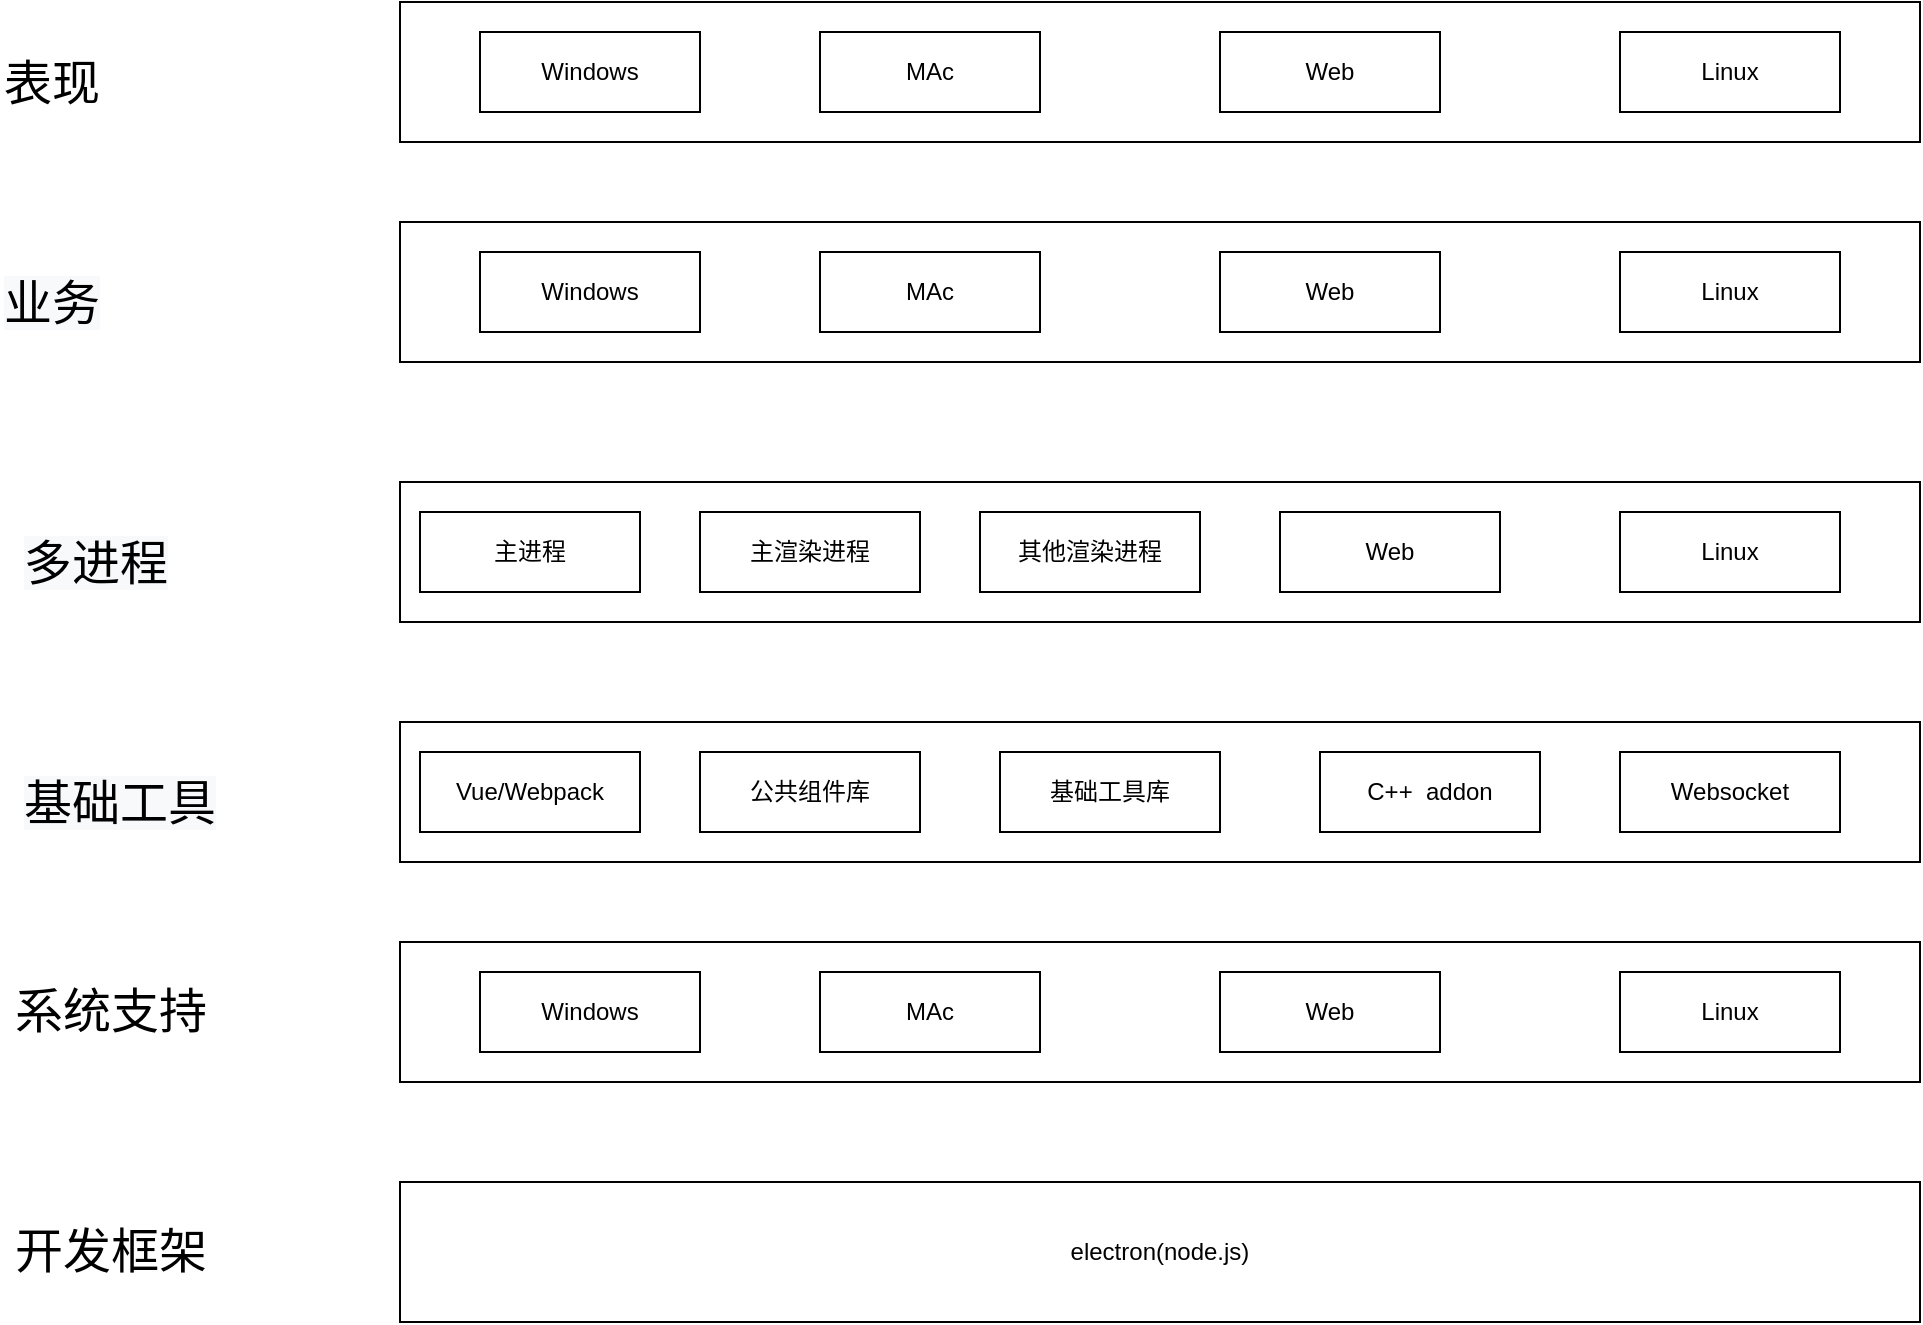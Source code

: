 <mxfile version="14.7.7" type="github">
  <diagram id="eovw46NMKYzmCpCr1AMo" name="Page-1">
    <mxGraphModel dx="1426" dy="634" grid="1" gridSize="10" guides="1" tooltips="1" connect="1" arrows="1" fold="1" page="1" pageScale="1" pageWidth="1654" pageHeight="2336" math="0" shadow="0">
      <root>
        <mxCell id="0" />
        <mxCell id="1" parent="0" />
        <mxCell id="_q4OyWZm5zjV7-XpQhUj-1" value="" style="rounded=0;whiteSpace=wrap;html=1;" vertex="1" parent="1">
          <mxGeometry x="400" y="490" width="760" height="70" as="geometry" />
        </mxCell>
        <mxCell id="_q4OyWZm5zjV7-XpQhUj-2" value="Windows" style="rounded=0;whiteSpace=wrap;html=1;" vertex="1" parent="1">
          <mxGeometry x="440" y="505" width="110" height="40" as="geometry" />
        </mxCell>
        <mxCell id="_q4OyWZm5zjV7-XpQhUj-3" value="MAc" style="rounded=0;whiteSpace=wrap;html=1;" vertex="1" parent="1">
          <mxGeometry x="610" y="505" width="110" height="40" as="geometry" />
        </mxCell>
        <mxCell id="_q4OyWZm5zjV7-XpQhUj-4" value="Web" style="rounded=0;whiteSpace=wrap;html=1;" vertex="1" parent="1">
          <mxGeometry x="810" y="505" width="110" height="40" as="geometry" />
        </mxCell>
        <mxCell id="_q4OyWZm5zjV7-XpQhUj-5" value="Linux" style="rounded=0;whiteSpace=wrap;html=1;" vertex="1" parent="1">
          <mxGeometry x="1010" y="505" width="110" height="40" as="geometry" />
        </mxCell>
        <mxCell id="_q4OyWZm5zjV7-XpQhUj-7" value="electron(node.js)" style="rounded=0;whiteSpace=wrap;html=1;" vertex="1" parent="1">
          <mxGeometry x="400" y="610" width="760" height="70" as="geometry" />
        </mxCell>
        <mxCell id="_q4OyWZm5zjV7-XpQhUj-8" value="&lt;font style=&quot;font-size: 24px&quot;&gt;开发框架&lt;/font&gt;" style="text;html=1;align=center;verticalAlign=middle;resizable=0;points=[];autosize=1;strokeColor=none;" vertex="1" parent="1">
          <mxGeometry x="200" y="635" width="110" height="20" as="geometry" />
        </mxCell>
        <mxCell id="_q4OyWZm5zjV7-XpQhUj-9" value="&lt;font style=&quot;font-size: 24px&quot;&gt;系统支持&lt;/font&gt;" style="text;html=1;align=center;verticalAlign=middle;resizable=0;points=[];autosize=1;strokeColor=none;" vertex="1" parent="1">
          <mxGeometry x="200" y="515" width="110" height="20" as="geometry" />
        </mxCell>
        <mxCell id="_q4OyWZm5zjV7-XpQhUj-12" value="" style="rounded=0;whiteSpace=wrap;html=1;" vertex="1" parent="1">
          <mxGeometry x="400" y="380" width="760" height="70" as="geometry" />
        </mxCell>
        <mxCell id="_q4OyWZm5zjV7-XpQhUj-13" value="Vue/Webpack" style="rounded=0;whiteSpace=wrap;html=1;" vertex="1" parent="1">
          <mxGeometry x="410" y="395" width="110" height="40" as="geometry" />
        </mxCell>
        <mxCell id="_q4OyWZm5zjV7-XpQhUj-14" value="公共组件库" style="rounded=0;whiteSpace=wrap;html=1;" vertex="1" parent="1">
          <mxGeometry x="550" y="395" width="110" height="40" as="geometry" />
        </mxCell>
        <mxCell id="_q4OyWZm5zjV7-XpQhUj-16" value="Websocket" style="rounded=0;whiteSpace=wrap;html=1;" vertex="1" parent="1">
          <mxGeometry x="1010" y="395" width="110" height="40" as="geometry" />
        </mxCell>
        <mxCell id="_q4OyWZm5zjV7-XpQhUj-17" value="" style="rounded=0;whiteSpace=wrap;html=1;" vertex="1" parent="1">
          <mxGeometry x="400" y="260" width="760" height="70" as="geometry" />
        </mxCell>
        <mxCell id="_q4OyWZm5zjV7-XpQhUj-18" value="主进程" style="rounded=0;whiteSpace=wrap;html=1;" vertex="1" parent="1">
          <mxGeometry x="410" y="275" width="110" height="40" as="geometry" />
        </mxCell>
        <mxCell id="_q4OyWZm5zjV7-XpQhUj-19" value="主渲染进程" style="rounded=0;whiteSpace=wrap;html=1;" vertex="1" parent="1">
          <mxGeometry x="550" y="275" width="110" height="40" as="geometry" />
        </mxCell>
        <mxCell id="_q4OyWZm5zjV7-XpQhUj-20" value="其他渲染进程" style="rounded=0;whiteSpace=wrap;html=1;" vertex="1" parent="1">
          <mxGeometry x="690" y="275" width="110" height="40" as="geometry" />
        </mxCell>
        <mxCell id="_q4OyWZm5zjV7-XpQhUj-21" value="Linux" style="rounded=0;whiteSpace=wrap;html=1;" vertex="1" parent="1">
          <mxGeometry x="1010" y="275" width="110" height="40" as="geometry" />
        </mxCell>
        <mxCell id="_q4OyWZm5zjV7-XpQhUj-22" value="" style="rounded=0;whiteSpace=wrap;html=1;" vertex="1" parent="1">
          <mxGeometry x="400" y="130" width="760" height="70" as="geometry" />
        </mxCell>
        <mxCell id="_q4OyWZm5zjV7-XpQhUj-23" value="Windows" style="rounded=0;whiteSpace=wrap;html=1;" vertex="1" parent="1">
          <mxGeometry x="440" y="145" width="110" height="40" as="geometry" />
        </mxCell>
        <mxCell id="_q4OyWZm5zjV7-XpQhUj-24" value="MAc" style="rounded=0;whiteSpace=wrap;html=1;" vertex="1" parent="1">
          <mxGeometry x="610" y="145" width="110" height="40" as="geometry" />
        </mxCell>
        <mxCell id="_q4OyWZm5zjV7-XpQhUj-25" value="Web" style="rounded=0;whiteSpace=wrap;html=1;" vertex="1" parent="1">
          <mxGeometry x="810" y="145" width="110" height="40" as="geometry" />
        </mxCell>
        <mxCell id="_q4OyWZm5zjV7-XpQhUj-26" value="Linux" style="rounded=0;whiteSpace=wrap;html=1;" vertex="1" parent="1">
          <mxGeometry x="1010" y="145" width="110" height="40" as="geometry" />
        </mxCell>
        <mxCell id="_q4OyWZm5zjV7-XpQhUj-27" value="" style="rounded=0;whiteSpace=wrap;html=1;" vertex="1" parent="1">
          <mxGeometry x="400" y="20" width="760" height="70" as="geometry" />
        </mxCell>
        <mxCell id="_q4OyWZm5zjV7-XpQhUj-28" value="Windows" style="rounded=0;whiteSpace=wrap;html=1;" vertex="1" parent="1">
          <mxGeometry x="440" y="35" width="110" height="40" as="geometry" />
        </mxCell>
        <mxCell id="_q4OyWZm5zjV7-XpQhUj-29" value="MAc" style="rounded=0;whiteSpace=wrap;html=1;" vertex="1" parent="1">
          <mxGeometry x="610" y="35" width="110" height="40" as="geometry" />
        </mxCell>
        <mxCell id="_q4OyWZm5zjV7-XpQhUj-30" value="Web" style="rounded=0;whiteSpace=wrap;html=1;" vertex="1" parent="1">
          <mxGeometry x="810" y="35" width="110" height="40" as="geometry" />
        </mxCell>
        <mxCell id="_q4OyWZm5zjV7-XpQhUj-31" value="Linux" style="rounded=0;whiteSpace=wrap;html=1;" vertex="1" parent="1">
          <mxGeometry x="1010" y="35" width="110" height="40" as="geometry" />
        </mxCell>
        <mxCell id="_q4OyWZm5zjV7-XpQhUj-32" value="&lt;span style=&quot;color: rgb(0 , 0 , 0) ; font-family: &amp;#34;helvetica&amp;#34; ; font-size: 24px ; font-style: normal ; font-weight: 400 ; letter-spacing: normal ; text-align: center ; text-indent: 0px ; text-transform: none ; word-spacing: 0px ; background-color: rgb(248 , 249 , 250) ; display: inline ; float: none&quot;&gt;基础工具&lt;/span&gt;" style="text;whiteSpace=wrap;html=1;" vertex="1" parent="1">
          <mxGeometry x="210" y="400" width="120" height="30" as="geometry" />
        </mxCell>
        <mxCell id="_q4OyWZm5zjV7-XpQhUj-33" value="&lt;span style=&quot;color: rgb(0 , 0 , 0) ; font-family: &amp;#34;helvetica&amp;#34; ; font-size: 24px ; font-style: normal ; font-weight: 400 ; letter-spacing: normal ; text-align: center ; text-indent: 0px ; text-transform: none ; word-spacing: 0px ; background-color: rgb(248 , 249 , 250) ; display: inline ; float: none&quot;&gt;多进程&lt;/span&gt;" style="text;whiteSpace=wrap;html=1;" vertex="1" parent="1">
          <mxGeometry x="210" y="280" width="120" height="30" as="geometry" />
        </mxCell>
        <mxCell id="_q4OyWZm5zjV7-XpQhUj-34" value="&lt;span style=&quot;color: rgb(0 , 0 , 0) ; font-family: &amp;#34;helvetica&amp;#34; ; font-size: 24px ; font-style: normal ; font-weight: 400 ; letter-spacing: normal ; text-align: center ; text-indent: 0px ; text-transform: none ; word-spacing: 0px ; background-color: rgb(248 , 249 , 250) ; display: inline ; float: none&quot;&gt;业务&lt;/span&gt;" style="text;whiteSpace=wrap;html=1;" vertex="1" parent="1">
          <mxGeometry x="200" y="150" width="120" height="30" as="geometry" />
        </mxCell>
        <mxCell id="_q4OyWZm5zjV7-XpQhUj-35" value="&lt;div style=&quot;text-align: center&quot;&gt;&lt;span style=&quot;font-size: 24px&quot;&gt;&lt;font face=&quot;helvetica&quot;&gt;表现&lt;/font&gt;&lt;/span&gt;&lt;/div&gt;" style="text;whiteSpace=wrap;html=1;" vertex="1" parent="1">
          <mxGeometry x="200" y="40" width="120" height="30" as="geometry" />
        </mxCell>
        <mxCell id="_q4OyWZm5zjV7-XpQhUj-36" value="基础工具库" style="rounded=0;whiteSpace=wrap;html=1;" vertex="1" parent="1">
          <mxGeometry x="700" y="395" width="110" height="40" as="geometry" />
        </mxCell>
        <mxCell id="_q4OyWZm5zjV7-XpQhUj-37" value="C++&amp;nbsp; addon" style="rounded=0;whiteSpace=wrap;html=1;" vertex="1" parent="1">
          <mxGeometry x="860" y="395" width="110" height="40" as="geometry" />
        </mxCell>
        <mxCell id="_q4OyWZm5zjV7-XpQhUj-38" value="Web" style="rounded=0;whiteSpace=wrap;html=1;" vertex="1" parent="1">
          <mxGeometry x="840" y="275" width="110" height="40" as="geometry" />
        </mxCell>
      </root>
    </mxGraphModel>
  </diagram>
</mxfile>
